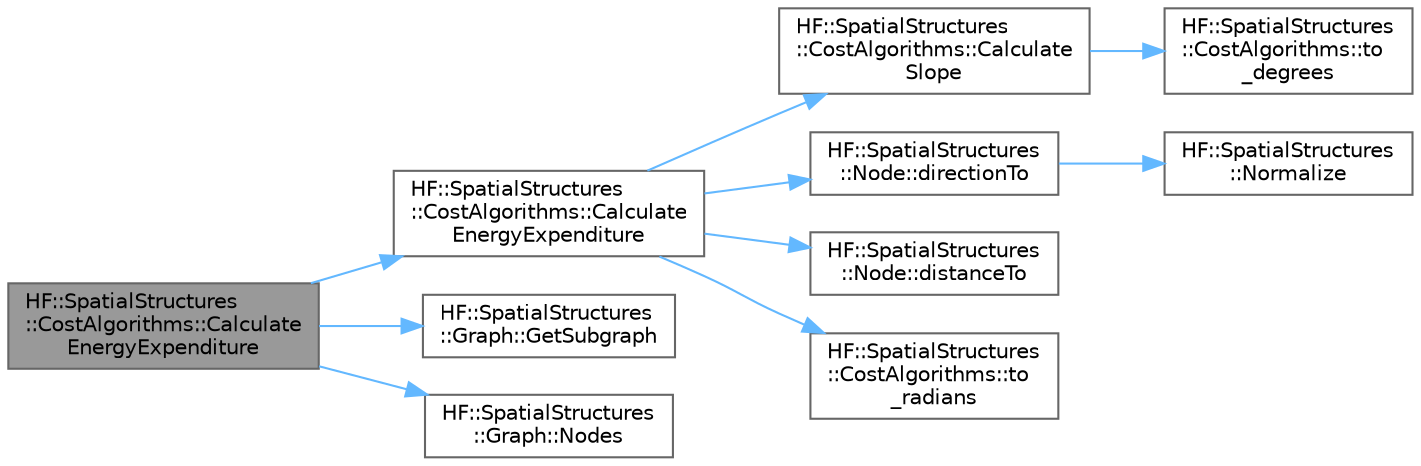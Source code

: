 digraph "HF::SpatialStructures::CostAlgorithms::CalculateEnergyExpenditure"
{
 // LATEX_PDF_SIZE
  bgcolor="transparent";
  edge [fontname=Helvetica,fontsize=10,labelfontname=Helvetica,labelfontsize=10];
  node [fontname=Helvetica,fontsize=10,shape=box,height=0.2,width=0.4];
  rankdir="LR";
  Node1 [label="HF::SpatialStructures\l::CostAlgorithms::Calculate\lEnergyExpenditure",height=0.2,width=0.4,color="gray40", fillcolor="grey60", style="filled", fontcolor="black",tooltip=" "];
  Node1 -> Node2 [color="steelblue1",style="solid"];
  Node2 [label="HF::SpatialStructures\l::CostAlgorithms::Calculate\lEnergyExpenditure",height=0.2,width=0.4,color="grey40", fillcolor="white", style="filled",URL="$a00475.html#ac51f2e76c00356f8a6145bee865cd922",tooltip=" "];
  Node2 -> Node3 [color="steelblue1",style="solid"];
  Node3 [label="HF::SpatialStructures\l::CostAlgorithms::Calculate\lSlope",height=0.2,width=0.4,color="grey40", fillcolor="white", style="filled",URL="$a00475.html#ae06eb693d0d7858d7a863fae3a6eee2c",tooltip=" "];
  Node3 -> Node4 [color="steelblue1",style="solid"];
  Node4 [label="HF::SpatialStructures\l::CostAlgorithms::to\l_degrees",height=0.2,width=0.4,color="grey40", fillcolor="white", style="filled",URL="$a00475.html#adee2fb2573f4dbc2e5c7db153dff2694",tooltip=" "];
  Node2 -> Node5 [color="steelblue1",style="solid"];
  Node5 [label="HF::SpatialStructures\l::Node::directionTo",height=0.2,width=0.4,color="grey40", fillcolor="white", style="filled",URL="$a02071.html#ad3f7898ef3178eef0c3579869a7f5c67",tooltip="Get the direction between this node and another node"];
  Node5 -> Node6 [color="steelblue1",style="solid"];
  Node6 [label="HF::SpatialStructures\l::Normalize",height=0.2,width=0.4,color="grey40", fillcolor="white", style="filled",URL="$a00465.html#ad9a8f0f70b3f60ac5cb7889885d851d1",tooltip=" "];
  Node2 -> Node7 [color="steelblue1",style="solid"];
  Node7 [label="HF::SpatialStructures\l::Node::distanceTo",height=0.2,width=0.4,color="grey40", fillcolor="white", style="filled",URL="$a02071.html#abbd66b566460f9557a373b5fbcc30bb1",tooltip="Calculate the distance between this node and n2."];
  Node2 -> Node8 [color="steelblue1",style="solid"];
  Node8 [label="HF::SpatialStructures\l::CostAlgorithms::to\l_radians",height=0.2,width=0.4,color="grey40", fillcolor="white", style="filled",URL="$a00475.html#ae7b446fefe0b9994859f47b85de79039",tooltip=" "];
  Node1 -> Node9 [color="steelblue1",style="solid"];
  Node9 [label="HF::SpatialStructures\l::Graph::GetSubgraph",height=0.2,width=0.4,color="grey40", fillcolor="white", style="filled",URL="$a01551.html#a89250c619a726fd0adbd71778d166887",tooltip="Retrieves a Subgraph using a Node."];
  Node1 -> Node10 [color="steelblue1",style="solid"];
  Node10 [label="HF::SpatialStructures\l::Graph::Nodes",height=0.2,width=0.4,color="grey40", fillcolor="white", style="filled",URL="$a01551.html#aa70347b8a33b57c6f0a72d6eca4248d7",tooltip="Get a list of nodes from the graph sorted by ID."];
}

